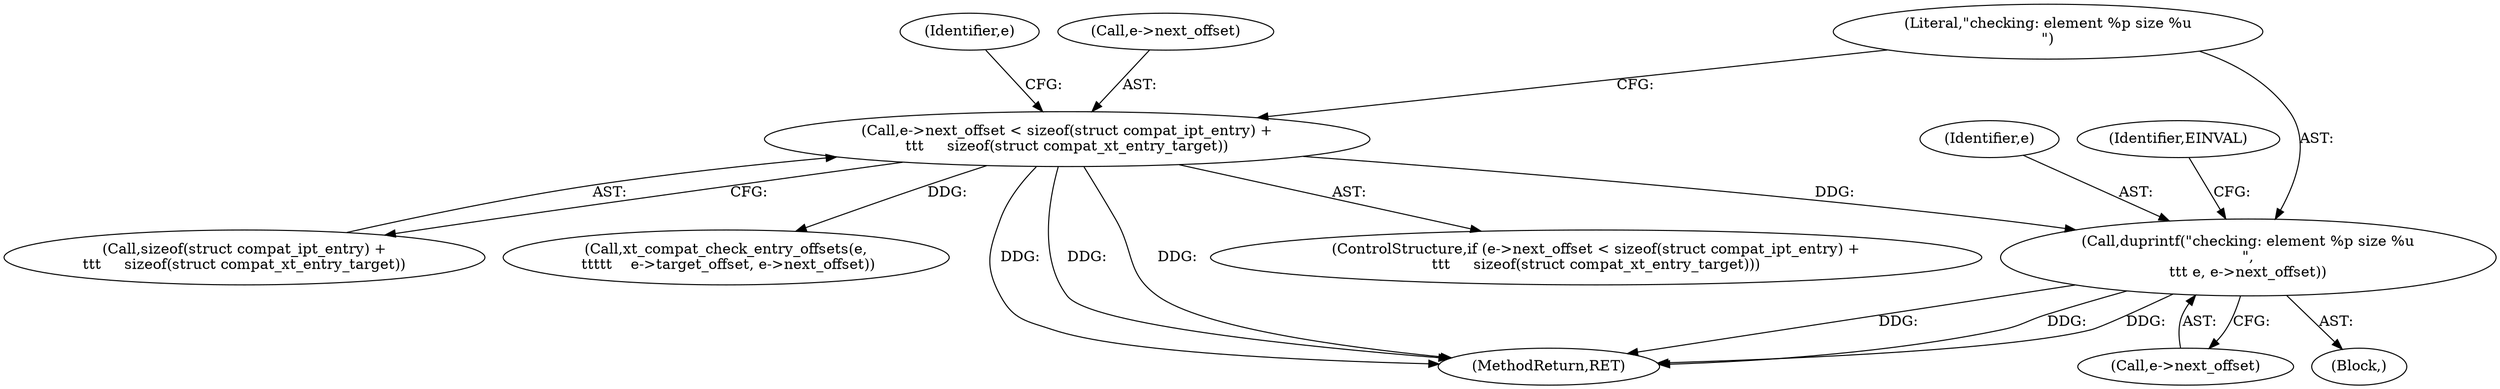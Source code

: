 digraph "0_linux_ce683e5f9d045e5d67d1312a42b359cb2ab2a13c_1@pointer" {
"1000142" [label="(Call,duprintf(\"checking: element %p size %u\n\",\n\t\t\t e, e->next_offset))"];
"1000132" [label="(Call,e->next_offset < sizeof(struct compat_ipt_entry) +\n\t\t\t     sizeof(struct compat_xt_entry_target))"];
"1000144" [label="(Identifier,e)"];
"1000142" [label="(Call,duprintf(\"checking: element %p size %u\n\",\n\t\t\t e, e->next_offset))"];
"1000375" [label="(MethodReturn,RET)"];
"1000141" [label="(Block,)"];
"1000150" [label="(Identifier,EINVAL)"];
"1000131" [label="(ControlStructure,if (e->next_offset < sizeof(struct compat_ipt_entry) +\n\t\t\t     sizeof(struct compat_xt_entry_target)))"];
"1000132" [label="(Call,e->next_offset < sizeof(struct compat_ipt_entry) +\n\t\t\t     sizeof(struct compat_xt_entry_target))"];
"1000156" [label="(Identifier,e)"];
"1000136" [label="(Call,sizeof(struct compat_ipt_entry) +\n\t\t\t     sizeof(struct compat_xt_entry_target))"];
"1000163" [label="(Call,xt_compat_check_entry_offsets(e,\n \t\t\t\t\t    e->target_offset, e->next_offset))"];
"1000143" [label="(Literal,\"checking: element %p size %u\n\")"];
"1000133" [label="(Call,e->next_offset)"];
"1000145" [label="(Call,e->next_offset)"];
"1000142" -> "1000141"  [label="AST: "];
"1000142" -> "1000145"  [label="CFG: "];
"1000143" -> "1000142"  [label="AST: "];
"1000144" -> "1000142"  [label="AST: "];
"1000145" -> "1000142"  [label="AST: "];
"1000150" -> "1000142"  [label="CFG: "];
"1000142" -> "1000375"  [label="DDG: "];
"1000142" -> "1000375"  [label="DDG: "];
"1000142" -> "1000375"  [label="DDG: "];
"1000132" -> "1000142"  [label="DDG: "];
"1000132" -> "1000131"  [label="AST: "];
"1000132" -> "1000136"  [label="CFG: "];
"1000133" -> "1000132"  [label="AST: "];
"1000136" -> "1000132"  [label="AST: "];
"1000143" -> "1000132"  [label="CFG: "];
"1000156" -> "1000132"  [label="CFG: "];
"1000132" -> "1000375"  [label="DDG: "];
"1000132" -> "1000375"  [label="DDG: "];
"1000132" -> "1000375"  [label="DDG: "];
"1000132" -> "1000163"  [label="DDG: "];
}
